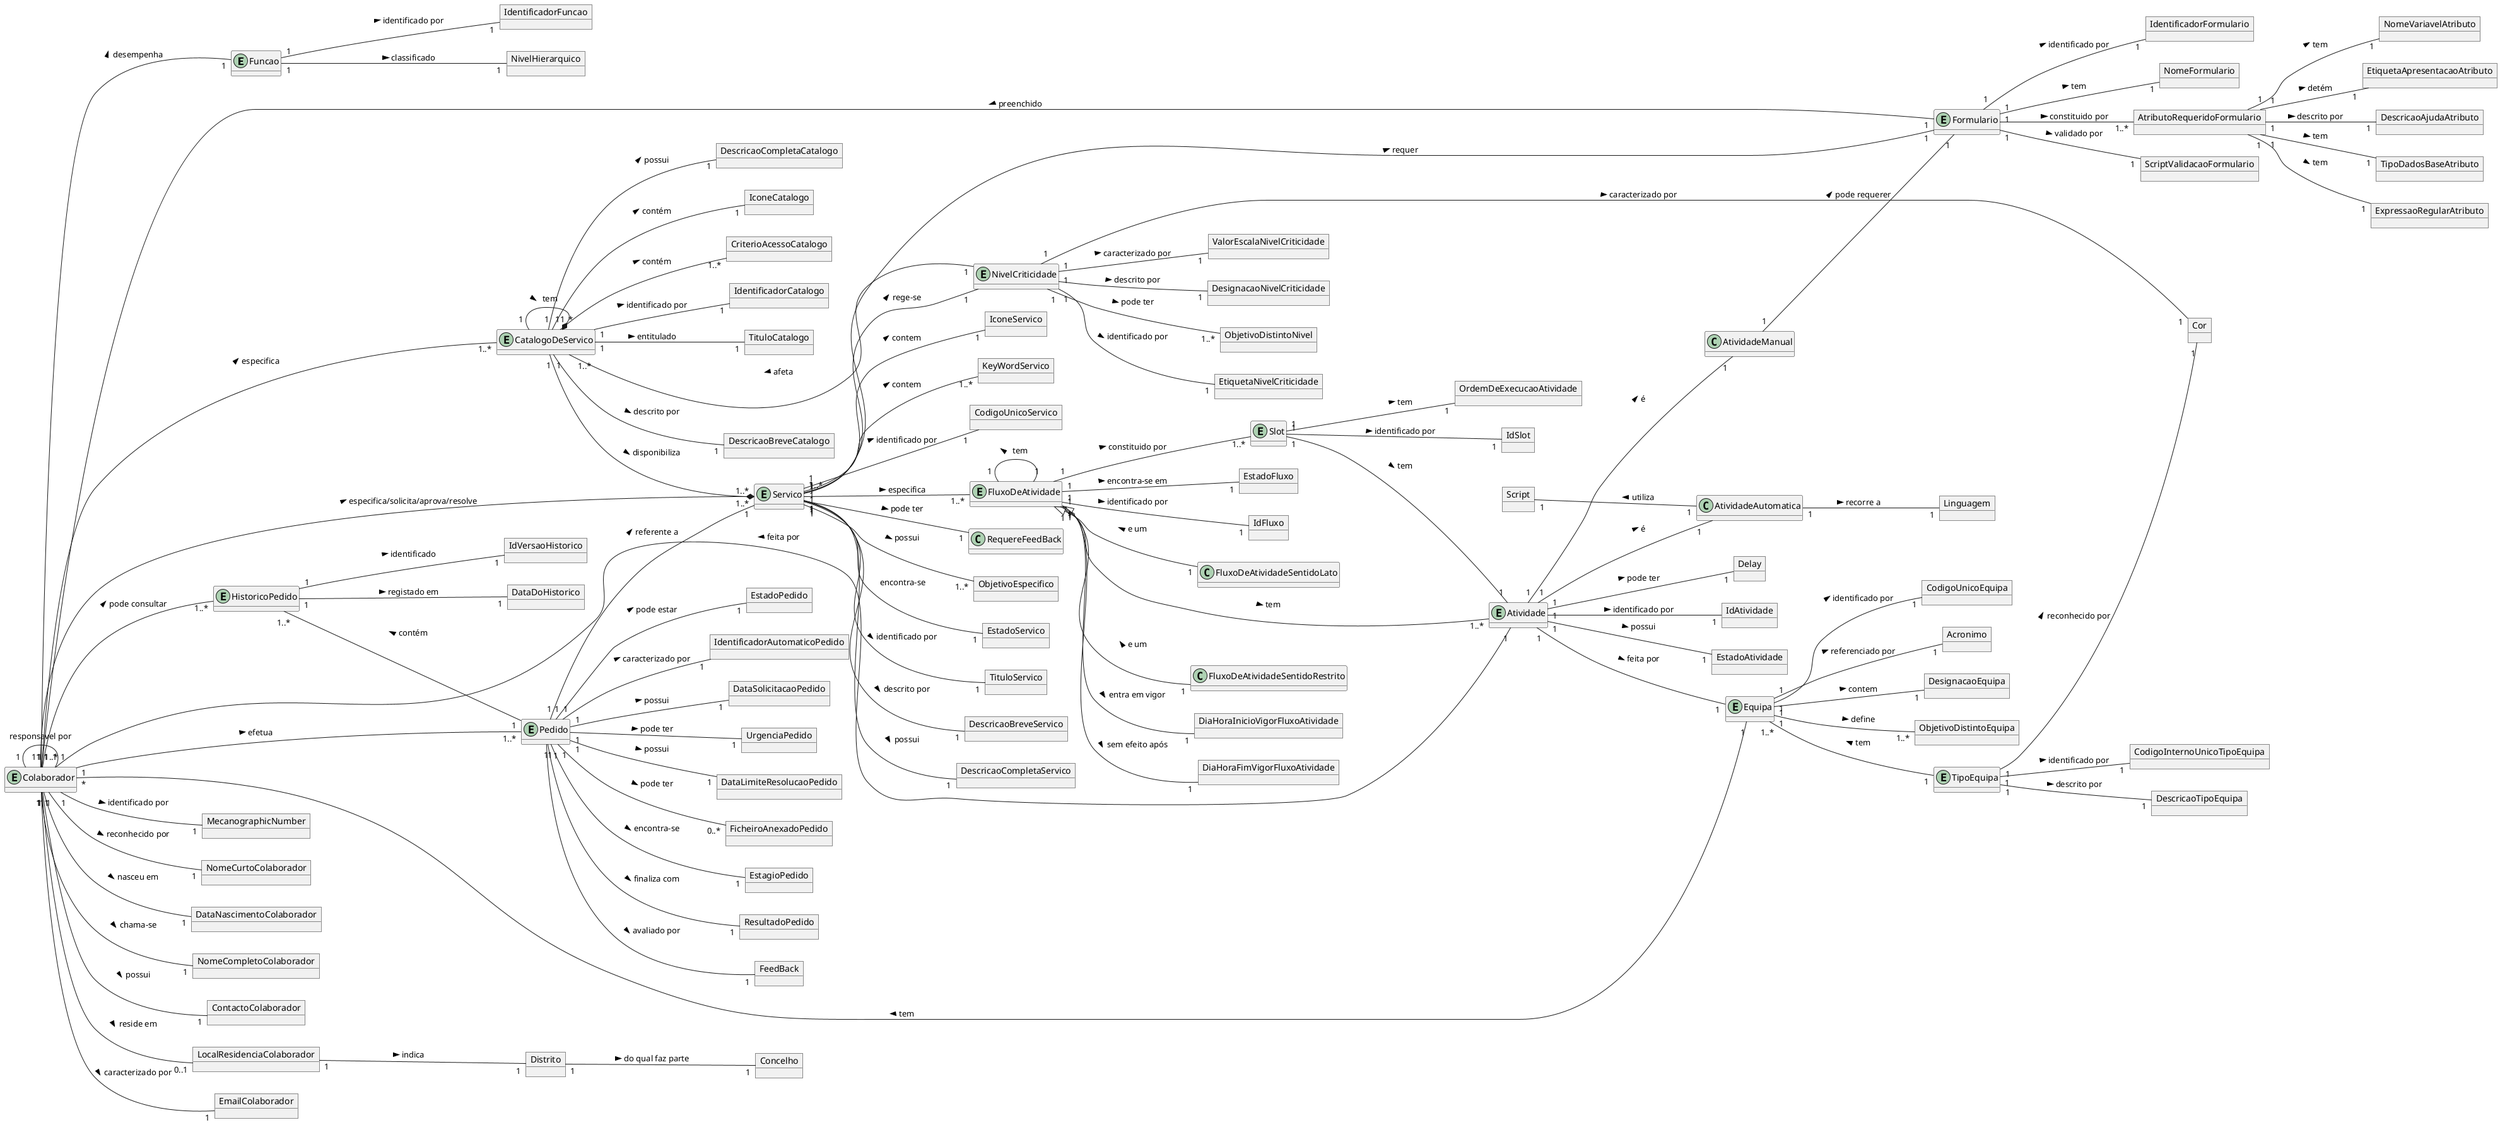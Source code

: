 @startuml
hide methods
left to right direction

entity Funcao{
}

object IdentificadorFuncao{
}

object NivelHierarquico{
}

entity Colaborador{
}

entity CatalogoDeServico{
}

entity Servico{
}


entity Formulario{
}

entity FluxoDeAtividade{
}

entity FluxoDeAtividade{
}

object EstadoAtividade{
}

object Delay{
}

class FluxoDeAtividadeSentidoLato{
}

class FluxoDeAtividadeSentidoRestrito{
}

entity Pedido{
}

entity Atividade{
}

class AtividadeManual{
}

class AtividadeAutomatica{
}

object Script{
}

entity Equipa{
}

object Linguagem{
}

object Funcao{
}

entity TipoEquipa{
}

object ScriptValidacaoFormulario{
}

object EstagioPedido{
}

object ResultadoPedido{
}

entity HistoricoPedido{
}

object FeedBack{
}

entity Slot{
}

object IdSlot{
}

object OrdemDeExecucaoAtividade{
}

object EstadoPedido{
}

entity NivelCriticidade{
}

object DesignacaoNivelCriticidade{
}

object ObjetivoEspecifico{
}

'ex: rascunho...'
object EstadoServico {
}

'tipo equipa'

object Cor{
}

object CodigoInternoUnicoTipoEquipa{
}

object DescricaoTipoEquipa{
}

'equipa'

object CodigoUnicoEquipa{
}

object Acronimo{
}

object DesignacaoEquipa{
}

object ObjetivoDistintoEquipa{
}

object ObjetivoDistintoNivel{
}

'colaborador'

object MecanographicNumber{
}

object NomeCurtoColaborador{
}

object DataNascimentoColaborador{
}

object NomeCompletoColaborador{
}

object ContactoColaborador{
}

object LocalResidenciaColaborador{
}

object Concelho{
}

object Distrito{
}

'catalogo servico'

object IdentificadorCatalogo{
}

object TituloCatalogo{
}

object DescricaoBreveCatalogo{
}

object DescricaoCompletaCatalogo{
}

object IconeCatalogo{
}

object CriterioAcessoCatalogo{
}

'servico'

object TituloServico{
}

object DescricaoBreveServico{
}

object DescricaoCompletaServico{
}

object IconeServico{
}

object KeyWordServico{
}

object CodigoUnicoServico{
}

'Formulario'

object IdentificadorFormulario{
}

object NomeFormulario{
}

'Atributo Requerido Formulario'

object AtributoRequeridoFormulario{
}

object NomeVariavelAtributo{
}

object EtiquetaApresentacaoAtributo{
}

object DescricaoAjudaAtributo{
}

object TipoDadosBaseAtributo{
}

object ExpressaoRegularAtributo{
}

'pedido'

object IdentificadorAutomaticoPedido{
}

object DataSolicitacaoPedido{
}

object UrgenciaPedido{
}

object DataLimiteResolucaoPedido{
}

object FicheiroAnexadoPedido{
}

'nivel criticidade'

object EtiquetaNivelCriticidade{
}

object ValorEscalaNivelCriticidade{
}

'utilizador'

object EmailColaborador{
}

entity Funcao{
}

object IdentificadorFuncao{
}

object NivelHierarquico{
}

object IdVersaoHistorico{
}

object DataDoHistorico {
}

object DiaHoraInicioVigorFluxoAtividade {
}

object DiaHoraFimVigorFluxoAtividade {
}

object EstadoFluxo {
}

object IdAtividade {
}

object IdFluxo {
}

Colaborador "1" -- "1" Funcao: desempenha >

Slot "1" -- "1" IdSlot: identificado por >

LocalResidenciaColaborador "1"--"1"Distrito: indica >

Distrito "1"--"1" Concelho: do qual faz parte >

Funcao "1"--"1" IdentificadorFuncao : identificado por >

Funcao "1"--"1" NivelHierarquico : classificado >

Colaborador  "1" -- "1..*" HistoricoPedido : pode consultar >

Colaborador "1" -- "1..*" Servico : especifica/solicita/aprova/resolve >

CatalogoDeServico "1" --* "*" CatalogoDeServico : tem <

CatalogoDeServico "1" --* "1..*" Servico : disponibiliza >

Servico "1" -- "1" Formulario : requer >

Formulario "1" -- "1" Colaborador : preenchido >

Servico "1" -- "1..*" FluxoDeAtividade : especifica >

Colaborador "1" -- "1..*" Pedido : efetua >

FluxoDeAtividade "1" -- "1..*" Atividade : tem >

FluxoDeAtividade "1" -- "1" FluxoDeAtividade : tem >

FluxoDeAtividade "1" <|-- "1" FluxoDeAtividadeSentidoLato: e um <

FluxoDeAtividade "1" <|-- "1" FluxoDeAtividadeSentidoRestrito: e um <

Atividade "1" -- "1" AtividadeManual : é >

Atividade "1" -- "1" AtividadeAutomatica : é >

Atividade "1" -- "1" Colaborador : feita por >

AtividadeAutomatica "1" -- "1" Linguagem : recorre a >

Atividade "1" -- "1" Equipa : feita por >

AtividadeManual "1" -- "1" Formulario : pode requerer >

Script "1" -- "1" AtividadeAutomatica: utiliza <

Colaborador "1" -- "1..*" Colaborador : responsavel por

Colaborador "1" -- "1..*" CatalogoDeServico : especifica >

Equipa "1" -- "*" Colaborador : tem >

Equipa "1..*" -- "1" TipoEquipa : tem <

Formulario "1" -- "1" ScriptValidacaoFormulario : validado por >

Pedido "1" -- "1" EstagioPedido : encontra-se >

Pedido "1" -- "1" ResultadoPedido : finaliza com >

HistoricoPedido "1..*" -- "1" Pedido : contém <

HistoricoPedido "1"--"1" IdVersaoHistorico: identificado >

HistoricoPedido "1"--"1"DataDoHistorico:registado em >

Servico "1" -- "1" RequereFeedBack : pode ter >

Pedido "1" -- "1" FeedBack : avaliado por >

Pedido "1" -- "1" EstadoPedido : pode estar >

Servico "1" -- "1" NivelCriticidade : rege-se >

Servico "1" -- "1" EstadoServico : encontra-se

Servico "1" -- "1..*" ObjetivoEspecifico : possui >

NivelCriticidade "1" -- "1" DesignacaoNivelCriticidade : descrito por >

NivelCriticidade "1" -- "1..*" CatalogoDeServico : afeta >

NivelCriticidade "1" -- "1..*" ObjetivoDistintoNivel : pode ter >

'relacoes atributos'

TipoEquipa "1" -- "1" Cor : reconhecido por >

TipoEquipa "1" -- "1" CodigoInternoUnicoTipoEquipa : identificado por >

TipoEquipa "1" -- "1" DescricaoTipoEquipa : descrito por >

Equipa "1" -- "1..*" ObjetivoDistintoEquipa : define >

Equipa "1" -- "1" Acronimo : referenciado por >

Equipa "1" -- "1" CodigoUnicoEquipa : identificado por  >

Equipa "1" -- "1" DesignacaoEquipa : contem >

Colaborador "1" -- "1" MecanographicNumber : identificado por >

Colaborador "1" -- "1" NomeCurtoColaborador : reconhecido por >

Colaborador "1" -- "1" DataNascimentoColaborador : nasceu em >

Colaborador "1" -- "1" NomeCompletoColaborador : chama-se >

Colaborador "1" -- "1" ContactoColaborador : possui >

Colaborador "1" -- "0..1" LocalResidenciaColaborador : reside em >

CatalogoDeServico "1" -- "1" IdentificadorCatalogo : identificado por >

CatalogoDeServico "1" -- "1" TituloCatalogo : entitulado >

CatalogoDeServico "1" -- "1" DescricaoBreveCatalogo : descrito por >

CatalogoDeServico "1" -- "1" DescricaoCompletaCatalogo : possui >

CatalogoDeServico "1" -- "1" IconeCatalogo : contém >

CatalogoDeServico "1" -- "1..*" CriterioAcessoCatalogo : contém >

Pedido "1" -- "1" IdentificadorAutomaticoPedido : caracterizado por >

Pedido "1" -- "1" DataSolicitacaoPedido : possui >

Pedido "1" -- "1" Servico : referente a >

Pedido "1" -- "0..*" FicheiroAnexadoPedido : pode ter >

Pedido "1" -- "1" DataLimiteResolucaoPedido : possui >

Pedido "1" -- "1" UrgenciaPedido : pode ter >

Servico "1" -- "1" TituloServico : identificado por >

Servico "1" -- "1" DescricaoBreveServico : descrito por >

Servico "1" -- "1" DescricaoCompletaServico : possui >

Servico "1" -- "1" IconeServico : contem >

Servico "1..*" -- "1..*" KeyWordServico : contem >

Formulario "1" -- "1..*" AtributoRequeridoFormulario: constituido por >

FluxoDeAtividade "1"--"1..*" Slot: constituido por >

FluxoDeAtividade "1"--"1" DiaHoraInicioVigorFluxoAtividade: entra em vigor >

FluxoDeAtividade "1"--"1" DiaHoraFimVigorFluxoAtividade: sem efeito após >

FluxoDeAtividade "1"--"1" EstadoFluxo: encontra-se em >

FluxoDeAtividade "1" -- "1" IdFluxo: identificado por >

Slot "1" -- "1" Atividade: tem >

Slot "1"-- "1" OrdemDeExecucaoAtividade: tem >

AtributoRequeridoFormulario "1" -- "1" NomeVariavelAtributo : tem >

AtributoRequeridoFormulario "1" -- "1" EtiquetaApresentacaoAtributo : detém >

AtributoRequeridoFormulario "1" -- "1" DescricaoAjudaAtributo : descrito por >

AtributoRequeridoFormulario "1" -- "1" TipoDadosBaseAtributo : tem >

AtributoRequeridoFormulario "1" -- "1" ExpressaoRegularAtributo : tem >

Formulario "1" -- "1" IdentificadorFormulario : identificado por >

Formulario "1" -- "1" NomeFormulario : tem >

Colaborador "1" -- "1" EmailColaborador : caracterizado por >

NivelCriticidade "1" -- "1" EtiquetaNivelCriticidade : identificado por >

NivelCriticidade "1" -- "1" ValorEscalaNivelCriticidade : caracterizado por >

NivelCriticidade "1" -- "1" Cor : caracterizado por >

Servico "1" -- "1" CodigoUnicoServico : identificado por >

Atividade "1" -- "1" IdAtividade : identificado por >

Atividade "1" -- "1" EstadoAtividade : possui >

Atividade "1" -- "1" Delay : pode ter >

@enduml